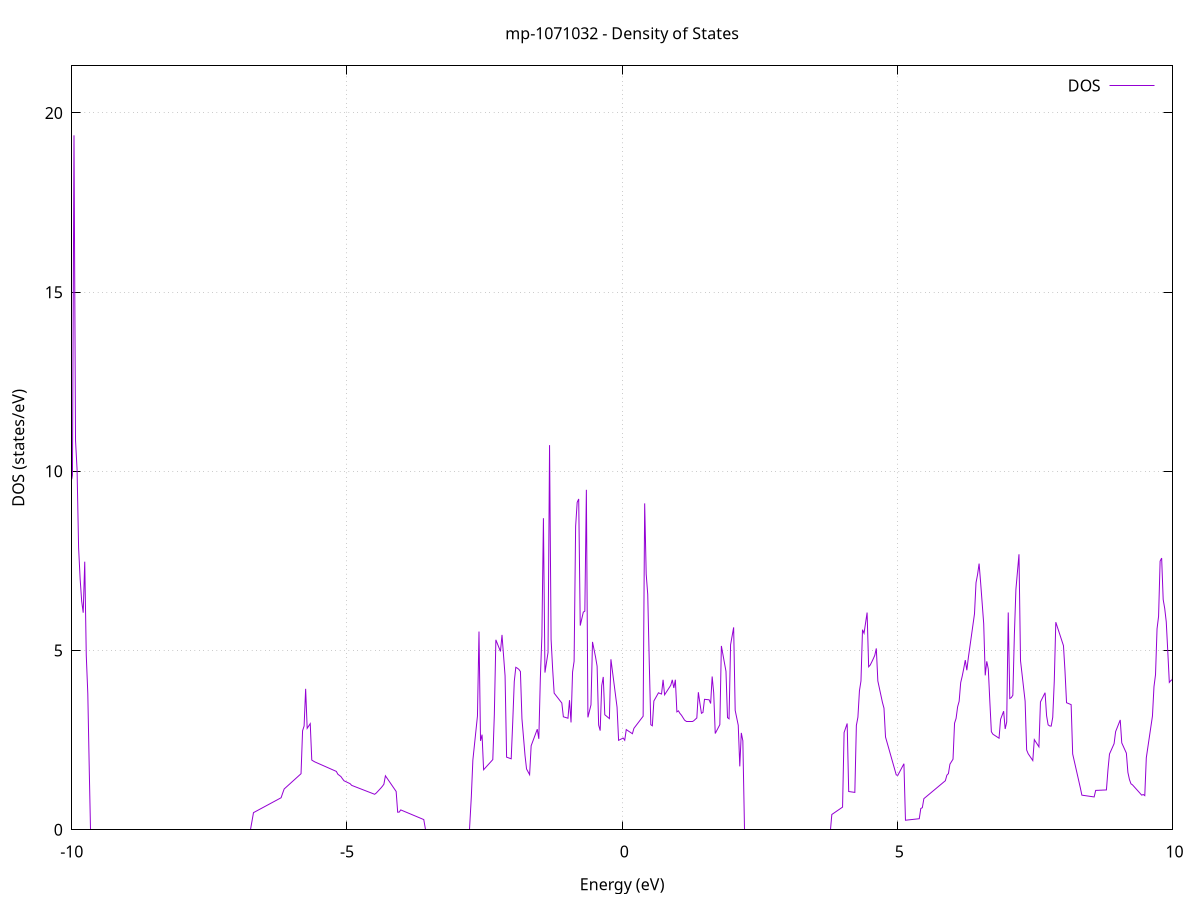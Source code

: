 set title 'mp-1071032 - Density of States'
set xlabel 'Energy (eV)'
set ylabel 'DOS (states/eV)'
set grid
set xrange [-10:10]
set yrange [0:21.313]
set xzeroaxis lt -1
set terminal png size 800,600
set output 'mp-1071032_dos_gnuplot.png'
plot '-' using 1:2 with lines title 'DOS'
-25.318600 0.000000
-25.290700 0.000000
-25.262900 0.000000
-25.235000 0.000000
-25.207100 0.000000
-25.179200 0.000000
-25.151400 0.000000
-25.123500 0.000000
-25.095600 0.000000
-25.067700 0.000000
-25.039900 0.000000
-25.012000 0.000000
-24.984100 0.000000
-24.956300 0.000000
-24.928400 0.000000
-24.900500 0.000000
-24.872600 0.000000
-24.844800 0.000000
-24.816900 0.000000
-24.789000 0.000000
-24.761100 0.000000
-24.733300 0.000000
-24.705400 0.000000
-24.677500 0.000000
-24.649600 0.000000
-24.621800 0.000000
-24.593900 0.000000
-24.566000 0.000000
-24.538100 0.000000
-24.510300 0.000000
-24.482400 0.000000
-24.454500 0.000000
-24.426600 0.000000
-24.398800 0.000000
-24.370900 0.000000
-24.343000 0.000000
-24.315100 0.000000
-24.287300 0.000000
-24.259400 0.000000
-24.231500 0.000000
-24.203600 0.000000
-24.175800 0.000000
-24.147900 0.000000
-24.120000 0.000000
-24.092200 0.000000
-24.064300 0.000000
-24.036400 0.000000
-24.008500 0.000000
-23.980700 0.000000
-23.952800 0.000000
-23.924900 0.000000
-23.897000 0.000000
-23.869200 0.000000
-23.841300 0.000000
-23.813400 0.000000
-23.785500 0.000000
-23.757700 0.000000
-23.729800 0.000000
-23.701900 0.000000
-23.674000 0.000000
-23.646200 0.000000
-23.618300 0.000000
-23.590400 0.000000
-23.562500 0.000000
-23.534700 0.000000
-23.506800 0.000000
-23.478900 0.000000
-23.451000 0.000000
-23.423200 0.000000
-23.395300 0.000000
-23.367400 0.000000
-23.339500 0.000000
-23.311700 0.000000
-23.283800 0.000000
-23.255900 0.000000
-23.228100 0.000000
-23.200200 0.000000
-23.172300 0.000000
-23.144400 0.000000
-23.116600 0.000000
-23.088700 0.000000
-23.060800 0.000000
-23.032900 0.000000
-23.005100 0.000000
-22.977200 0.000000
-22.949300 0.000000
-22.921400 0.000000
-22.893600 0.000000
-22.865700 0.000000
-22.837800 0.000000
-22.809900 0.000000
-22.782100 538.881300
-22.754200 118.197700
-22.726300 0.000000
-22.698400 0.000000
-22.670600 0.000000
-22.642700 0.000000
-22.614800 0.000000
-22.586900 0.000000
-22.559100 0.000000
-22.531200 0.000000
-22.503300 0.000000
-22.475400 0.000000
-22.447600 0.000000
-22.419700 0.000000
-22.391800 0.000000
-22.364000 0.000000
-22.336100 0.000000
-22.308200 0.000000
-22.280300 0.000000
-22.252500 0.000000
-22.224600 0.000000
-22.196700 0.000000
-22.168800 0.000000
-22.141000 0.000000
-22.113100 0.000000
-22.085200 0.000000
-22.057300 0.000000
-22.029500 0.000000
-22.001600 0.000000
-21.973700 0.000000
-21.945800 0.000000
-21.918000 0.000000
-21.890100 0.000000
-21.862200 0.000000
-21.834300 0.000000
-21.806500 0.000000
-21.778600 0.000000
-21.750700 0.000000
-21.722800 0.000000
-21.695000 0.000000
-21.667100 0.000000
-21.639200 0.000000
-21.611300 0.000000
-21.583500 0.000000
-21.555600 0.000000
-21.527700 0.000000
-21.499900 0.000000
-21.472000 0.000000
-21.444100 0.000000
-21.416200 0.000000
-21.388400 0.000000
-21.360500 0.000000
-21.332600 0.000000
-21.304700 0.000000
-21.276900 0.000000
-21.249000 0.000000
-21.221100 0.000000
-21.193200 0.000000
-21.165400 0.000000
-21.137500 0.000000
-21.109600 0.000000
-21.081700 0.000000
-21.053900 0.000000
-21.026000 0.000000
-20.998100 0.000000
-20.970200 0.000000
-20.942400 0.000000
-20.914500 0.000000
-20.886600 0.000000
-20.858700 0.000000
-20.830900 0.000000
-20.803000 0.000000
-20.775100 0.000000
-20.747200 0.000000
-20.719400 0.000000
-20.691500 0.000000
-20.663600 0.000000
-20.635800 0.000000
-20.607900 0.000000
-20.580000 0.000000
-20.552100 0.000000
-20.524300 0.000000
-20.496400 0.000000
-20.468500 0.000000
-20.440600 0.000000
-20.412800 0.000000
-20.384900 0.000000
-20.357000 0.000000
-20.329100 0.000000
-20.301300 0.000000
-20.273400 0.000000
-20.245500 0.000000
-20.217600 0.000000
-20.189800 0.000000
-20.161900 0.000000
-20.134000 0.000000
-20.106100 0.000000
-20.078300 0.000000
-20.050400 0.000000
-20.022500 0.000000
-19.994600 0.000000
-19.966800 0.000000
-19.938900 0.000000
-19.911000 0.000000
-19.883100 0.000000
-19.855300 0.000000
-19.827400 0.000000
-19.799500 0.000000
-19.771700 0.000000
-19.743800 0.000000
-19.715900 0.000000
-19.688000 0.000000
-19.660200 0.000000
-19.632300 0.000000
-19.604400 0.000000
-19.576500 0.000000
-19.548700 0.000000
-19.520800 0.000000
-19.492900 0.000000
-19.465000 0.000000
-19.437200 0.000000
-19.409300 0.000000
-19.381400 0.000000
-19.353500 0.000000
-19.325700 0.000000
-19.297800 0.000000
-19.269900 0.000000
-19.242000 0.000000
-19.214200 0.000000
-19.186300 0.000000
-19.158400 0.000000
-19.130500 0.000000
-19.102700 0.000000
-19.074800 0.000000
-19.046900 0.000000
-19.019000 0.000000
-18.991200 0.000000
-18.963300 0.000000
-18.935400 0.000000
-18.907600 0.000000
-18.879700 0.000000
-18.851800 0.000000
-18.823900 0.000000
-18.796100 0.000000
-18.768200 0.000000
-18.740300 0.000000
-18.712400 0.000000
-18.684600 0.000000
-18.656700 0.000000
-18.628800 0.000000
-18.600900 0.000000
-18.573100 0.000000
-18.545200 0.000000
-18.517300 0.000000
-18.489400 0.000000
-18.461600 0.000000
-18.433700 0.000000
-18.405800 0.000000
-18.377900 0.000000
-18.350100 0.000000
-18.322200 0.000000
-18.294300 0.000000
-18.266400 0.000000
-18.238600 0.000000
-18.210700 0.000000
-18.182800 0.000000
-18.154900 0.000000
-18.127100 0.000000
-18.099200 0.000000
-18.071300 0.000000
-18.043500 0.000000
-18.015600 0.000000
-17.987700 0.000000
-17.959800 0.000000
-17.932000 0.000000
-17.904100 0.000000
-17.876200 0.000000
-17.848300 0.000000
-17.820500 0.000000
-17.792600 0.000000
-17.764700 0.000000
-17.736800 0.000000
-17.709000 0.000000
-17.681100 0.000000
-17.653200 0.000000
-17.625300 0.000000
-17.597500 0.000000
-17.569600 0.000000
-17.541700 0.000000
-17.513800 0.000000
-17.486000 0.000000
-17.458100 0.000000
-17.430200 0.000000
-17.402300 0.000000
-17.374500 0.000000
-17.346600 0.000000
-17.318700 0.000000
-17.290800 0.000000
-17.263000 0.000000
-17.235100 0.000000
-17.207200 0.000000
-17.179400 0.000000
-17.151500 0.000000
-17.123600 0.000000
-17.095700 0.000000
-17.067900 0.000000
-17.040000 0.000000
-17.012100 0.000000
-16.984200 0.000000
-16.956400 0.000000
-16.928500 0.000000
-16.900600 0.000000
-16.872700 0.000000
-16.844900 0.000000
-16.817000 0.000000
-16.789100 0.000000
-16.761200 0.000000
-16.733400 0.000000
-16.705500 0.000000
-16.677600 0.000000
-16.649700 0.000000
-16.621900 0.000000
-16.594000 0.000000
-16.566100 0.000000
-16.538200 0.000000
-16.510400 0.000000
-16.482500 0.000000
-16.454600 0.000000
-16.426700 0.000000
-16.398900 0.000000
-16.371000 0.000000
-16.343100 0.000000
-16.315300 0.000000
-16.287400 0.000000
-16.259500 0.000000
-16.231600 0.000000
-16.203800 0.000000
-16.175900 0.000000
-16.148000 0.000000
-16.120100 0.000000
-16.092300 0.000000
-16.064400 0.000000
-16.036500 0.000000
-16.008600 0.000000
-15.980800 0.000000
-15.952900 0.000000
-15.925000 0.000000
-15.897100 0.000000
-15.869300 0.000000
-15.841400 0.000000
-15.813500 0.000000
-15.785600 0.000000
-15.757800 0.000000
-15.729900 0.000000
-15.702000 0.000000
-15.674100 0.000000
-15.646300 0.000000
-15.618400 0.000000
-15.590500 0.000000
-15.562600 0.000000
-15.534800 0.000000
-15.506900 0.000000
-15.479000 0.000000
-15.451200 0.000000
-15.423300 0.000000
-15.395400 0.000000
-15.367500 0.000000
-15.339700 0.000000
-15.311800 0.000000
-15.283900 0.000000
-15.256000 0.000000
-15.228200 0.000000
-15.200300 0.000000
-15.172400 0.000000
-15.144500 0.000000
-15.116700 0.000000
-15.088800 0.000000
-15.060900 0.000000
-15.033000 0.000000
-15.005200 0.000000
-14.977300 0.000000
-14.949400 0.000000
-14.921500 0.000000
-14.893700 0.000000
-14.865800 0.000000
-14.837900 0.000000
-14.810000 0.000000
-14.782200 0.000000
-14.754300 0.000000
-14.726400 0.000000
-14.698500 0.000000
-14.670700 0.000000
-14.642800 0.000000
-14.614900 0.000000
-14.587100 0.000000
-14.559200 0.000000
-14.531300 0.000000
-14.503400 0.000000
-14.475600 0.000000
-14.447700 0.000000
-14.419800 0.000000
-14.391900 0.000000
-14.364100 0.000000
-14.336200 0.000000
-14.308300 0.000000
-14.280400 0.000000
-14.252600 0.000000
-14.224700 0.000000
-14.196800 0.000000
-14.168900 0.000000
-14.141100 0.000000
-14.113200 0.000000
-14.085300 0.000000
-14.057400 0.000000
-14.029600 0.000000
-14.001700 0.000000
-13.973800 0.000000
-13.945900 0.000000
-13.918100 0.000000
-13.890200 0.000000
-13.862300 0.000000
-13.834400 0.000000
-13.806600 0.000000
-13.778700 0.000000
-13.750800 0.000000
-13.723000 0.000000
-13.695100 0.000000
-13.667200 0.000000
-13.639300 0.000000
-13.611500 0.000000
-13.583600 0.000000
-13.555700 0.000000
-13.527800 0.000000
-13.500000 0.000000
-13.472100 0.000000
-13.444200 0.000000
-13.416300 0.000000
-13.388500 0.000000
-13.360600 0.000000
-13.332700 0.000000
-13.304800 0.000000
-13.277000 0.000000
-13.249100 0.000000
-13.221200 0.000000
-13.193300 0.000000
-13.165500 0.000000
-13.137600 0.000000
-13.109700 0.000000
-13.081800 0.000000
-13.054000 0.000000
-13.026100 0.000000
-12.998200 0.000000
-12.970300 0.000000
-12.942500 0.000000
-12.914600 0.000000
-12.886700 0.000000
-12.858800 0.000000
-12.831000 0.000000
-12.803100 0.000000
-12.775200 0.000000
-12.747400 0.000000
-12.719500 0.000000
-12.691600 0.000000
-12.663700 0.000000
-12.635900 0.000000
-12.608000 0.000000
-12.580100 0.000000
-12.552200 0.000000
-12.524400 0.000000
-12.496500 0.000000
-12.468600 0.000000
-12.440700 0.000000
-12.412900 0.000000
-12.385000 0.000000
-12.357100 0.000000
-12.329200 0.000000
-12.301400 0.000000
-12.273500 0.000000
-12.245600 0.000000
-12.217700 0.000000
-12.189900 0.000000
-12.162000 0.000000
-12.134100 0.554000
-12.106200 0.614600
-12.078400 0.675200
-12.050500 1.282800
-12.022600 1.406500
-11.994700 1.530200
-11.966900 1.653900
-11.939000 1.777600
-11.911100 1.901300
-11.883300 1.749700
-11.855400 1.821900
-11.827500 1.894100
-11.799600 1.694800
-11.771800 1.714100
-11.743900 1.733400
-11.716000 1.752700
-11.688100 1.771900
-11.660300 1.793100
-11.632400 1.821500
-11.604500 1.849900
-11.576600 1.880600
-11.548800 1.918000
-11.520900 1.955400
-11.493000 1.992900
-11.465100 2.035400
-11.437300 2.074600
-11.409400 2.139400
-11.381500 2.184800
-11.353600 2.230300
-11.325800 2.275800
-11.297900 2.321300
-11.270000 2.366700
-11.242100 2.412200
-11.214300 2.448600
-11.186400 2.491100
-11.158500 2.523800
-11.130600 2.559500
-11.102800 2.595200
-11.074900 2.786700
-11.047000 2.761900
-11.019200 2.822400
-10.991300 2.732300
-10.963400 2.642300
-10.935500 2.552200
-10.907700 2.462200
-10.879800 2.372100
-10.851900 2.282100
-10.824000 2.192000
-10.796200 1.897200
-10.768300 1.631500
-10.740400 1.582500
-10.712500 1.546900
-10.684700 1.513900
-10.656800 1.480900
-10.628900 1.447900
-10.601000 1.415000
-10.573200 1.382000
-10.545300 1.349000
-10.517400 1.316100
-10.489500 1.283100
-10.461700 1.250100
-10.433800 1.217100
-10.405900 1.184200
-10.378000 1.151200
-10.350200 1.118200
-10.322300 1.075000
-10.294400 2.442000
-10.266500 2.764300
-10.238700 3.086500
-10.210800 3.408800
-10.182900 3.362700
-10.155100 3.543400
-10.127200 3.724100
-10.099300 5.705600
-10.071400 8.353800
-10.043600 10.025800
-10.015700 9.628800
-9.987800 9.896100
-9.959900 19.375900
-9.932100 10.863700
-9.904200 10.058300
-9.876300 7.865800
-9.848400 6.999800
-9.820600 6.380900
-9.792700 6.056200
-9.764800 7.479800
-9.736900 4.864700
-9.709100 3.798500
-9.681200 1.574900
-9.653300 0.000000
-9.625400 0.000000
-9.597600 0.000000
-9.569700 0.000000
-9.541800 0.000000
-9.513900 0.000000
-9.486100 0.000000
-9.458200 0.000000
-9.430300 0.000000
-9.402400 0.000000
-9.374600 0.000000
-9.346700 0.000000
-9.318800 0.000000
-9.291000 0.000000
-9.263100 0.000000
-9.235200 0.000000
-9.207300 0.000000
-9.179500 0.000000
-9.151600 0.000000
-9.123700 0.000000
-9.095800 0.000000
-9.068000 0.000000
-9.040100 0.000000
-9.012200 0.000000
-8.984300 0.000000
-8.956500 0.000000
-8.928600 0.000000
-8.900700 0.000000
-8.872800 0.000000
-8.845000 0.000000
-8.817100 0.000000
-8.789200 0.000000
-8.761300 0.000000
-8.733500 0.000000
-8.705600 0.000000
-8.677700 0.000000
-8.649800 0.000000
-8.622000 0.000000
-8.594100 0.000000
-8.566200 0.000000
-8.538300 0.000000
-8.510500 0.000000
-8.482600 0.000000
-8.454700 0.000000
-8.426900 0.000000
-8.399000 0.000000
-8.371100 0.000000
-8.343200 0.000000
-8.315400 0.000000
-8.287500 0.000000
-8.259600 0.000000
-8.231700 0.000000
-8.203900 0.000000
-8.176000 0.000000
-8.148100 0.000000
-8.120200 0.000000
-8.092400 0.000000
-8.064500 0.000000
-8.036600 0.000000
-8.008700 0.000000
-7.980900 0.000000
-7.953000 0.000000
-7.925100 0.000000
-7.897200 0.000000
-7.869400 0.000000
-7.841500 0.000000
-7.813600 0.000000
-7.785700 0.000000
-7.757900 0.000000
-7.730000 0.000000
-7.702100 0.000000
-7.674200 0.000000
-7.646400 0.000000
-7.618500 0.000000
-7.590600 0.000000
-7.562800 0.000000
-7.534900 0.000000
-7.507000 0.000000
-7.479100 0.000000
-7.451300 0.000000
-7.423400 0.000000
-7.395500 0.000000
-7.367600 0.000000
-7.339800 0.000000
-7.311900 0.000000
-7.284000 0.000000
-7.256100 0.000000
-7.228300 0.000000
-7.200400 0.000000
-7.172500 0.000000
-7.144600 0.000000
-7.116800 0.000000
-7.088900 0.000000
-7.061000 0.000000
-7.033100 0.000000
-7.005300 0.000000
-6.977400 0.000000
-6.949500 0.000000
-6.921600 0.000000
-6.893800 0.000000
-6.865900 0.000000
-6.838000 0.000000
-6.810100 0.000000
-6.782300 0.000000
-6.754400 0.000000
-6.726500 0.233300
-6.698700 0.478000
-6.670800 0.501100
-6.642900 0.524100
-6.615000 0.547200
-6.587200 0.570300
-6.559300 0.593400
-6.531400 0.616500
-6.503500 0.639600
-6.475700 0.662600
-6.447800 0.685700
-6.419900 0.708800
-6.392000 0.731900
-6.364200 0.755000
-6.336300 0.778100
-6.308400 0.801100
-6.280500 0.824200
-6.252700 0.847300
-6.224800 0.870400
-6.196900 0.893500
-6.169000 1.018900
-6.141200 1.137700
-6.113300 1.176500
-6.085400 1.215300
-6.057500 1.254000
-6.029700 1.292800
-6.001800 1.331600
-5.973900 1.370300
-5.946000 1.409100
-5.918200 1.447900
-5.890300 1.486600
-5.862400 1.525400
-5.834600 1.564200
-5.806700 2.762000
-5.778800 2.895000
-5.750900 3.932900
-5.723100 2.829600
-5.695200 2.895200
-5.667300 2.960900
-5.639400 1.945200
-5.611600 1.917800
-5.583700 1.893500
-5.555800 1.874600
-5.527900 1.855700
-5.500100 1.836800
-5.472200 1.817900
-5.444300 1.799000
-5.416400 1.780100
-5.388600 1.761200
-5.360700 1.742300
-5.332800 1.723400
-5.304900 1.704500
-5.277100 1.685500
-5.249200 1.666600
-5.221300 1.647700
-5.193400 1.628800
-5.165600 1.549900
-5.137700 1.517100
-5.109800 1.484300
-5.081900 1.423100
-5.054100 1.367400
-5.026200 1.347000
-4.998300 1.326500
-4.970500 1.306100
-4.942600 1.285600
-4.914700 1.239100
-4.886800 1.222500
-4.859000 1.205900
-4.831100 1.189300
-4.803200 1.172700
-4.775300 1.156100
-4.747500 1.139500
-4.719600 1.122900
-4.691700 1.106300
-4.663800 1.089700
-4.636000 1.073100
-4.608100 1.056600
-4.580200 1.040000
-4.552300 1.023400
-4.524500 1.006800
-4.496600 0.990200
-4.468700 1.023700
-4.440800 1.069600
-4.413000 1.115400
-4.385100 1.161200
-4.357200 1.212300
-4.329300 1.270100
-4.301500 1.506000
-4.273600 1.443600
-4.245700 1.381200
-4.217800 1.318800
-4.190000 1.256400
-4.162100 1.194000
-4.134200 1.131600
-4.106400 1.069200
-4.078500 0.489800
-4.050600 0.493500
-4.022700 0.554200
-3.994900 0.536200
-3.967000 0.518300
-3.939100 0.500300
-3.911200 0.482400
-3.883400 0.464400
-3.855500 0.446500
-3.827600 0.428500
-3.799700 0.410600
-3.771900 0.392600
-3.744000 0.374700
-3.716100 0.356700
-3.688200 0.338800
-3.660400 0.320800
-3.632500 0.302900
-3.604600 0.284900
-3.576700 0.000000
-3.548900 0.000000
-3.521000 0.000000
-3.493100 0.000000
-3.465200 0.000000
-3.437400 0.000000
-3.409500 0.000000
-3.381600 0.000000
-3.353700 0.000000
-3.325900 0.000000
-3.298000 0.000000
-3.270100 0.000000
-3.242300 0.000000
-3.214400 0.000000
-3.186500 0.000000
-3.158600 0.000000
-3.130800 0.000000
-3.102900 0.000000
-3.075000 0.000000
-3.047100 0.000000
-3.019300 0.000000
-2.991400 0.000000
-2.963500 0.000000
-2.935600 0.000000
-2.907800 0.000000
-2.879900 0.000000
-2.852000 0.000000
-2.824100 0.000000
-2.796300 0.000000
-2.768400 0.000000
-2.740500 0.920300
-2.712600 1.941500
-2.684800 2.352400
-2.656900 2.763300
-2.629000 3.174200
-2.601100 5.530000
-2.573300 2.481400
-2.545400 2.653900
-2.517500 1.674600
-2.489600 1.721900
-2.461800 1.769100
-2.433900 1.816400
-2.406000 1.863600
-2.378200 1.910800
-2.350300 1.958100
-2.322400 3.207800
-2.294500 5.299800
-2.266700 5.192000
-2.238800 5.084100
-2.210900 4.976200
-2.183000 5.437000
-2.155200 4.866200
-2.127300 4.295400
-2.099400 2.025700
-2.071500 2.010700
-2.043700 1.995600
-2.015800 1.980600
-1.987900 3.012100
-1.960000 4.137000
-1.932200 4.533200
-1.904300 4.508700
-1.876400 4.474900
-1.848500 4.416100
-1.820700 3.099300
-1.792800 2.587000
-1.764900 2.074700
-1.737000 1.695900
-1.709200 1.616700
-1.681300 1.537500
-1.653400 2.343400
-1.625500 2.459200
-1.597700 2.574900
-1.569800 2.690700
-1.541900 2.806400
-1.514100 2.537300
-1.486200 4.234700
-1.458300 5.410500
-1.430400 8.693000
-1.402600 4.385400
-1.374700 4.665900
-1.346800 4.946400
-1.318900 10.731600
-1.291100 5.314100
-1.263200 4.494000
-1.235300 3.812400
-1.207400 3.757100
-1.179600 3.701800
-1.151700 3.646500
-1.123800 3.591200
-1.095900 3.535900
-1.068100 3.152100
-1.040200 3.138900
-1.012300 3.125800
-0.984400 3.112600
-0.956600 3.616200
-0.928700 2.994800
-0.900800 4.402100
-0.872900 4.701600
-0.845100 8.467600
-0.817200 9.135400
-0.789300 9.229700
-0.761400 5.697000
-0.733600 5.884800
-0.705700 6.072700
-0.677800 6.099200
-0.650000 9.485600
-0.622100 3.136200
-0.594200 3.310600
-0.566300 3.485000
-0.538500 5.241700
-0.510600 5.028800
-0.482700 4.816000
-0.454800 4.561900
-0.427000 2.921000
-0.399100 2.766000
-0.371200 4.021500
-0.343300 4.264000
-0.315500 3.209700
-0.287600 3.173900
-0.259700 3.138100
-0.231800 3.102300
-0.204000 4.756900
-0.176100 4.422700
-0.148200 4.088500
-0.120300 3.754300
-0.092500 3.420100
-0.064600 2.495800
-0.036700 2.517000
-0.008800 2.538200
0.019000 2.559400
0.046900 2.498400
0.074800 2.795200
0.102700 2.766400
0.130500 2.737600
0.158400 2.708800
0.186300 2.680000
0.214100 2.830300
0.242000 2.886500
0.269900 2.942700
0.297800 2.999000
0.325600 3.055200
0.353500 3.111400
0.381400 3.167600
0.409300 9.106700
0.437100 7.131600
0.465000 6.564900
0.492900 4.658800
0.520800 2.930900
0.548600 2.901500
0.576500 3.593300
0.604400 3.669400
0.632300 3.745600
0.660100 3.821700
0.688000 3.803200
0.715900 3.787900
0.743800 4.184500
0.771600 3.766200
0.799500 3.832400
0.827400 3.898500
0.855300 3.964700
0.883100 4.030800
0.911000 4.183700
0.938900 3.956700
0.966800 4.186000
0.994600 3.290100
1.022500 3.318200
1.050400 3.246000
1.078200 3.195700
1.106100 3.127400
1.134000 3.059100
1.161900 3.015800
1.189700 3.015800
1.217600 3.015800
1.245500 3.015800
1.273400 3.015800
1.301200 3.041700
1.329100 3.080900
1.357000 3.120200
1.384900 3.837600
1.412700 3.532400
1.440600 3.250200
1.468500 3.273400
1.496400 3.639300
1.524200 3.635200
1.552100 3.631100
1.580000 3.627100
1.607900 3.522900
1.635700 4.276500
1.663600 3.820600
1.691500 2.685900
1.719400 2.768500
1.747200 2.851000
1.775100 2.933600
1.803000 5.129400
1.830900 4.893400
1.858700 4.657300
1.886600 4.421300
1.914500 3.129200
1.942300 3.095600
1.970200 5.160200
1.998100 5.403700
2.026000 5.647100
2.053800 3.332000
2.081700 3.123600
2.109600 2.915100
2.137500 1.769600
2.165300 2.702900
2.193200 2.482000
2.221100 0.000000
2.249000 0.000000
2.276800 0.000000
2.304700 0.000000
2.332600 0.000000
2.360500 0.000000
2.388300 0.000000
2.416200 0.000000
2.444100 0.000000
2.472000 0.000000
2.499800 0.000000
2.527700 0.000000
2.555600 0.000000
2.583500 0.000000
2.611300 0.000000
2.639200 0.000000
2.667100 0.000000
2.695000 0.000000
2.722800 0.000000
2.750700 0.000000
2.778600 0.000000
2.806400 0.000000
2.834300 0.000000
2.862200 0.000000
2.890100 0.000000
2.917900 0.000000
2.945800 0.000000
2.973700 0.000000
3.001600 0.000000
3.029400 0.000000
3.057300 0.000000
3.085200 0.000000
3.113100 0.000000
3.140900 0.000000
3.168800 0.000000
3.196700 0.000000
3.224600 0.000000
3.252400 0.000000
3.280300 0.000000
3.308200 0.000000
3.336100 0.000000
3.363900 0.000000
3.391800 0.000000
3.419700 0.000000
3.447600 0.000000
3.475400 0.000000
3.503300 0.000000
3.531200 0.000000
3.559100 0.000000
3.586900 0.000000
3.614800 0.000000
3.642700 0.000000
3.670500 0.000000
3.698400 0.000000
3.726300 0.000000
3.754200 0.000000
3.782000 0.000000
3.809900 0.426300
3.837800 0.455700
3.865700 0.485200
3.893500 0.514600
3.921400 0.544000
3.949300 0.573500
3.977200 0.602900
4.005000 0.632400
4.032900 2.713100
4.060800 2.839300
4.088700 2.965500
4.116500 1.067500
4.144400 1.061300
4.172300 1.055100
4.200200 1.048900
4.228000 1.042700
4.255900 2.910700
4.283800 3.139600
4.311700 3.879000
4.339500 4.151500
4.367400 5.582400
4.395300 5.483000
4.423200 5.771800
4.451000 6.060600
4.478900 4.547600
4.506800 4.593900
4.534600 4.677900
4.562500 4.768300
4.590400 4.866600
4.618300 5.060000
4.646100 4.152000
4.674000 3.952000
4.701900 3.752000
4.729800 3.551900
4.757600 3.392500
4.785500 2.588600
4.813400 2.437500
4.841300 2.286400
4.869100 2.135300
4.897000 1.984100
4.924900 1.833000
4.952800 1.681900
4.980600 1.530800
5.008500 1.518500
5.036400 1.599600
5.064300 1.680600
5.092100 1.761700
5.120000 1.842700
5.147900 0.266500
5.175800 0.271200
5.203600 0.275900
5.231500 0.280600
5.259400 0.285200
5.287300 0.289900
5.315100 0.294600
5.343000 0.299200
5.370900 0.303900
5.398700 0.308600
5.426600 0.594000
5.454500 0.616200
5.482400 0.868100
5.510200 0.903800
5.538100 0.939600
5.566000 0.975400
5.593900 1.011100
5.621700 1.046900
5.649600 1.082600
5.677500 1.118400
5.705400 1.154200
5.733200 1.189900
5.761100 1.225700
5.789000 1.261400
5.816900 1.297200
5.844700 1.333000
5.872600 1.368700
5.900500 1.522800
5.928400 1.568400
5.956200 1.831400
5.984100 1.900400
6.012000 1.969300
6.039900 2.974000
6.067700 3.106400
6.095600 3.430800
6.123500 3.585800
6.151400 4.104400
6.179200 4.285000
6.207100 4.500100
6.235000 4.734400
6.262800 4.451400
6.290700 4.802300
6.318600 5.107900
6.346500 5.413400
6.374300 5.719000
6.402200 6.024600
6.430100 6.893200
6.458000 7.119300
6.485800 7.426300
6.513700 6.897300
6.541600 6.324400
6.569500 5.751600
6.597300 4.307500
6.625200 4.700000
6.653100 4.484700
6.681000 3.579700
6.708800 2.735200
6.736700 2.666900
6.764600 2.638800
6.792500 2.610700
6.820300 2.582600
6.848200 2.554500
6.876100 3.081900
6.904000 3.195300
6.931800 3.308700
6.959700 2.813100
6.987600 3.006800
7.015500 6.063600
7.043300 3.661900
7.071200 3.687800
7.099100 3.753400
7.126900 5.445200
7.154800 6.706200
7.182700 7.196100
7.210600 7.686100
7.238400 4.717700
7.266300 4.341100
7.294200 3.964500
7.322100 3.587900
7.349900 2.225600
7.377800 2.121600
7.405700 2.058300
7.433600 1.994900
7.461400 1.931600
7.489300 2.515000
7.517200 2.447800
7.545100 2.380700
7.572900 2.313500
7.600800 3.566100
7.628700 3.652000
7.656600 3.737800
7.684400 3.823700
7.712300 3.180800
7.740200 2.927700
7.768100 2.897300
7.795900 2.892200
7.823800 3.136400
7.851700 4.141100
7.879600 5.791800
7.907400 5.660600
7.935300 5.529400
7.963200 5.398100
7.991000 5.266900
8.018900 5.135700
8.046800 4.423800
8.074700 3.544800
8.102500 3.527100
8.130400 3.509400
8.158300 3.491600
8.186200 2.115800
8.214000 1.926400
8.241900 1.737100
8.269800 1.547800
8.297700 1.358400
8.325500 1.169100
8.353400 0.965700
8.381300 0.959500
8.409200 0.953300
8.437000 0.947100
8.464900 0.940900
8.492800 0.934700
8.520700 0.928500
8.548500 0.922300
8.576400 0.916100
8.604300 1.098400
8.632200 1.100200
8.660000 1.102100
8.687900 1.104000
8.715800 1.105900
8.743700 1.107800
8.771500 1.109700
8.799400 1.111600
8.827300 1.670700
8.855100 2.112700
8.883000 2.209400
8.910900 2.306100
8.938800 2.402800
8.966600 2.738800
8.994500 2.847400
9.022400 2.955900
9.050300 3.064400
9.078100 2.424300
9.106000 2.329000
9.133900 2.233600
9.161800 2.138300
9.189600 1.602200
9.217500 1.402600
9.245400 1.282600
9.273300 1.252900
9.301100 1.205200
9.329000 1.157600
9.356900 1.109900
9.384800 1.062200
9.412600 1.014500
9.440500 0.966800
9.468400 0.983300
9.496300 0.953400
9.524100 2.009400
9.552000 2.300000
9.579900 2.590600
9.607800 2.881200
9.635600 3.171800
9.663500 3.992100
9.691400 4.326000
9.719200 5.606600
9.747100 5.955000
9.775000 7.496300
9.802900 7.580600
9.830700 6.425000
9.858600 6.174300
9.886500 5.802800
9.914400 4.972800
9.942200 4.111800
9.970100 4.162700
9.998000 4.193200
10.025900 5.836800
10.053700 5.544500
10.081600 5.252300
10.109500 3.210700
10.137400 3.220400
10.165200 3.230000
10.193100 3.239700
10.221000 3.249400
10.248900 3.310900
10.276700 9.020000
10.304600 3.254600
10.332500 3.091100
10.360400 2.927500
10.388200 2.763900
10.416100 2.902200
10.444000 3.161600
10.471900 3.154100
10.499700 3.031000
10.527600 2.908000
10.555500 2.784900
10.583400 2.661800
10.611200 2.667800
10.639100 3.039800
10.667000 3.150700
10.694800 3.261600
10.722700 4.416000
10.750600 6.285200
10.778500 6.065800
10.806300 5.846400
10.834200 4.796400
10.862100 4.711500
10.890000 3.035700
10.917800 3.163200
10.945700 3.290600
10.973600 3.418100
11.001500 3.545500
11.029300 4.464600
11.057200 4.222700
11.085100 3.980800
11.113000 4.881200
11.140800 4.955300
11.168700 4.741900
11.196600 4.903100
11.224500 6.477800
11.252300 6.562900
11.280200 3.534200
11.308100 3.345500
11.336000 2.243400
11.363800 2.158100
11.391700 3.933000
11.419600 4.480400
11.447500 4.181400
11.475300 4.204000
11.503200 3.670700
11.531100 3.539500
11.558900 3.408200
11.586800 3.292400
11.614700 3.199800
11.642600 3.107300
11.670400 3.049700
11.698300 3.011300
11.726200 5.352500
11.754100 5.740500
11.781900 2.168700
11.809800 2.277500
11.837700 2.386300
11.865600 2.495100
11.893400 2.552400
11.921300 2.643400
11.949200 3.014700
11.977100 3.080200
12.004900 4.306000
12.032800 4.256300
12.060700 4.206600
12.088600 4.191900
12.116400 4.473900
12.144300 4.781900
12.172200 4.107800
12.200100 4.507900
12.227900 6.010400
12.255800 5.827300
12.283700 5.794100
12.311600 5.338400
12.339400 5.310600
12.367300 5.282800
12.395200 3.935300
12.423000 3.936400
12.450900 3.657600
12.478800 3.760300
12.506700 4.011700
12.534500 4.263100
12.562400 5.082800
12.590300 5.594300
12.618200 6.831100
12.646000 6.940100
12.673900 11.158400
12.701800 6.783800
12.729700 5.382800
12.757500 4.990600
12.785400 4.618400
12.813300 3.798600
12.841200 3.567200
12.869000 3.442200
12.896900 3.401600
12.924800 3.361000
12.952700 3.128200
12.980500 3.095900
13.008400 2.627000
13.036300 2.648200
13.064200 2.669500
13.092000 21.440500
13.119900 1.712000
13.147800 1.769000
13.175700 1.825900
13.203500 1.882800
13.231400 1.939700
13.259300 1.996600
13.287100 2.691700
13.315000 2.871100
13.342900 3.050500
13.370800 3.398700
13.398600 3.705000
13.426500 4.011400
13.454400 8.169700
13.482300 4.662800
13.510100 5.055900
13.538000 5.983100
13.565900 5.861100
13.593800 5.631600
13.621600 5.398900
13.649500 5.250000
13.677400 5.119300
13.705300 4.988500
13.733100 4.527400
13.761000 4.318800
13.788900 3.129900
13.816800 3.039700
13.844600 2.949400
13.872500 2.859200
13.900400 2.876500
13.928300 2.440000
13.956100 2.223200
13.984000 2.193300
14.011900 2.163400
14.039800 2.133500
14.067600 2.103600
14.095500 2.073700
14.123400 2.046000
14.151200 2.027200
14.179100 2.008300
14.207000 2.345400
14.234900 3.217300
14.262700 3.660300
14.290600 4.103300
14.318500 4.392000
14.346400 4.842400
14.374200 5.292800
14.402100 7.174800
14.430000 12.750600
14.457900 5.354600
14.485700 5.281000
14.513600 5.290900
14.541500 5.352500
14.569400 5.414100
14.597200 5.475600
14.625100 8.482300
14.653000 5.152800
14.680900 4.924400
14.708700 4.696300
14.736600 4.468200
14.764500 4.070000
14.792400 3.926200
14.820200 3.581200
14.848100 3.457400
14.876000 3.333600
14.903900 2.571600
14.931700 3.366700
14.959600 3.610400
14.987500 3.854000
15.015300 4.097700
15.043200 4.137600
15.071100 4.350000
15.099000 4.361200
15.126800 4.372400
15.154700 4.383700
15.182600 4.891300
15.210500 4.729100
15.238300 4.781200
15.266200 7.541000
15.294100 3.270100
15.322000 3.211800
15.349800 3.153500
15.377700 3.095300
15.405600 3.011000
15.433500 2.986500
15.461300 2.433100
15.489200 2.413100
15.517100 2.021600
15.545000 2.019300
15.572800 2.017000
15.600700 2.014700
15.628600 2.012400
15.656500 2.120400
15.684300 3.347300
15.712200 3.405500
15.740100 3.855600
15.768000 3.898600
15.795800 3.941600
15.823700 3.984600
15.851600 3.181000
15.879400 3.193200
15.907300 3.205400
15.935200 3.672300
15.963100 3.624900
15.990900 3.577400
16.018800 3.715300
16.046700 4.514900
16.074600 4.679900
16.102400 3.776900
16.130300 3.964900
16.158200 4.135900
16.186100 4.306800
16.213900 4.477800
16.241800 4.648800
16.269700 5.539800
16.297600 5.520400
16.325400 3.746200
16.353300 3.695200
16.381200 3.644300
16.409100 4.036300
16.436900 4.020000
16.464800 4.987700
16.492700 4.633900
16.520600 4.547600
16.548400 4.461200
16.576300 4.458900
16.604200 8.060700
16.632100 5.321800
16.659900 5.359800
16.687800 5.397800
16.715700 4.564500
16.743500 4.374500
16.771400 4.344500
16.799300 4.314600
16.827200 4.284700
16.855000 4.510000
16.882900 6.779500
16.910800 7.222300
16.938700 4.526400
16.966500 5.800000
16.994400 6.525100
17.022300 6.482700
17.050200 6.747800
17.078000 5.776200
17.105900 5.605500
17.133800 5.434800
17.161700 6.107600
17.189500 6.025500
17.217400 5.943400
17.245300 5.760200
17.273200 5.679000
17.301000 5.597700
17.328900 5.608500
17.356800 4.683500
17.384700 4.311700
17.412500 3.665300
17.440400 3.554800
17.468300 4.657500
17.496200 4.921600
17.524000 5.185600
17.551900 5.269600
17.579800 5.320000
17.607600 3.656300
17.635500 3.531100
17.663400 3.322000
17.691300 4.262900
17.719100 4.209400
17.747000 4.156000
17.774900 4.378900
17.802800 5.586700
17.830600 5.624500
17.858500 5.662300
17.886400 5.700100
17.914300 3.338200
17.942100 3.327600
17.970000 3.316900
17.997900 2.869800
18.025800 3.048100
18.053600 4.045300
18.081500 2.953200
18.109400 2.951000
18.137300 2.948500
18.165100 3.355700
18.193000 3.885200
18.220900 3.182900
18.248800 2.661600
18.276600 2.618900
18.304500 2.576200
18.332400 2.533500
18.360300 8.311900
18.388100 4.262300
18.416000 4.310700
18.443900 3.536600
18.471700 3.590500
18.499600 3.644400
18.527500 3.698200
18.555400 3.752100
18.583200 3.806000
18.611100 4.359400
18.639000 6.136300
18.666900 5.955600
18.694700 5.775000
18.722600 4.102400
18.750500 5.013600
18.778400 5.158900
18.806200 11.018400
18.834100 5.585800
18.862000 5.610600
18.889900 5.114600
18.917700 4.386600
18.945600 5.236000
18.973500 5.261900
19.001400 5.287800
19.029200 6.746700
19.057100 6.279800
19.085000 5.810900
19.112900 5.559500
19.140700 5.491200
19.168600 5.276800
19.196500 4.565800
19.224400 4.122100
19.252200 3.079300
19.280100 3.005400
19.308000 4.435600
19.335800 4.723900
19.363700 5.012200
19.391600 5.300400
19.419500 3.030400
19.447300 2.913100
19.475200 15.972600
19.503100 3.393300
19.531000 3.285100
19.558800 3.177000
19.586700 3.558500
19.614600 4.680700
19.642500 5.177500
19.670300 5.110700
19.698200 5.058100
19.726100 5.045600
19.754000 4.235200
19.781800 4.241500
19.809700 4.247800
19.837600 5.065300
19.865500 5.312800
19.893300 4.409400
19.921200 4.008300
19.949100 3.948700
19.977000 3.929900
20.004800 4.490500
20.032700 4.978700
20.060600 5.844900
20.088500 5.164600
20.116300 5.155100
20.144200 5.145600
20.172100 5.136100
20.199900 5.126600
20.227800 5.117100
20.255700 5.419200
20.283600 5.127400
20.311400 4.769000
20.339300 4.096100
20.367200 4.054800
20.395100 4.120800
20.422900 4.186700
20.450800 4.781800
20.478700 4.876800
20.506600 4.971400
20.534400 5.066000
20.562300 5.125800
20.590200 5.060300
20.618100 4.994700
20.645900 4.955900
20.673800 4.941300
20.701700 4.735300
20.729600 4.846500
20.757400 4.715400
20.785300 4.449100
20.813200 4.355600
20.841100 4.469400
20.868900 4.583200
20.896800 4.698100
20.924700 8.558000
20.952600 4.132500
20.980400 4.216000
21.008300 4.216500
21.036200 4.217000
21.064000 4.404400
21.091900 14.984100
21.119800 6.549900
21.147700 6.046800
21.175500 5.988900
21.203400 5.930900
21.231300 5.873000
21.259200 5.815000
21.287000 6.797400
21.314900 6.547600
21.342800 4.566700
21.370700 4.541600
21.398500 4.925900
21.426400 4.821600
21.454300 4.717500
21.482200 4.516100
21.510000 4.546200
21.537900 4.576300
21.565800 4.606400
21.593700 4.636500
21.621500 4.666600
21.649400 6.537300
21.677300 5.481500
21.705200 4.697700
21.733000 4.721400
21.760900 5.110500
21.788800 7.559700
21.816700 6.315600
21.844500 4.269900
21.872400 5.914400
21.900300 6.442500
21.928100 7.339900
21.956000 6.663200
21.983900 5.275200
22.011800 5.314300
22.039600 4.931000
22.067500 5.007100
22.095400 4.728100
22.123300 4.973100
22.151100 4.150700
22.179000 3.335200
22.206900 3.225800
22.234800 3.233000
22.262600 3.240200
22.290500 3.247400
22.318400 3.254600
22.346300 5.105200
22.374100 5.395900
22.402000 5.686500
22.429900 2.750200
22.457800 2.770200
22.485600 5.154500
22.513500 4.542400
22.541400 4.487600
22.569300 4.432800
22.597100 4.524700
22.625000 4.335000
22.652900 5.132900
22.680800 4.658300
22.708600 5.536500
22.736500 7.407300
22.764400 8.200700
22.792200 7.394100
22.820100 6.135200
22.848000 5.180100
22.875900 8.337700
22.903700 8.519000
22.931600 4.843800
22.959500 5.040700
22.987400 4.316000
23.015200 4.661200
23.043100 5.500200
23.071000 5.177700
23.098900 4.697400
23.126700 5.448700
23.154600 3.690700
23.182500 6.240200
23.210400 7.127100
23.238200 3.215100
23.266100 3.795400
23.294000 5.148900
23.321900 4.469400
23.349700 4.161500
23.377600 4.704200
23.405500 4.594300
23.433400 5.265600
23.461200 5.281900
23.489100 5.328500
23.517000 5.375000
23.544900 5.421600
23.572700 4.735900
23.600600 4.722500
23.628500 3.904700
23.656300 3.942300
23.684200 3.980000
23.712100 4.017700
23.740000 4.593300
23.767800 4.610900
23.795700 4.628500
23.823600 4.042800
23.851500 4.124200
23.879300 11.383600
23.907200 5.365000
23.935100 5.569600
23.963000 6.718400
23.990800 6.736300
24.018700 4.618700
24.046600 3.732600
24.074500 4.074300
24.102300 3.566200
24.130200 3.693100
24.158100 5.630600
24.186000 5.366600
24.213800 5.102700
24.241700 4.838800
24.269600 4.961400
24.297500 3.529300
24.325300 3.363500
24.353200 3.637400
24.381100 3.068100
24.409000 3.093300
24.436800 3.118600
24.464700 3.143800
24.492600 4.435000
24.520400 4.160900
24.548300 4.566300
24.576200 4.971700
24.604100 4.879600
24.631900 4.846600
24.659800 4.834800
24.687700 4.900200
24.715600 5.107500
24.743400 4.333400
24.771300 4.206400
24.799200 4.010300
24.827100 4.058000
24.854900 4.105700
24.882800 5.220500
24.910700 5.162900
24.938600 5.105400
24.966400 5.047800
24.994300 4.776300
25.022200 5.554000
25.050100 5.500400
25.077900 4.650600
25.105800 4.504300
25.133700 4.358000
25.161600 4.211700
25.189400 5.550100
25.217300 4.710200
25.245200 4.737200
25.273100 4.764100
25.300900 4.791000
25.328800 4.436400
25.356700 5.128000
25.384500 5.066800
25.412400 5.066400
25.440300 5.458400
25.468200 6.794700
25.496000 6.891000
25.523900 5.636600
25.551800 5.765800
25.579700 5.895100
25.607500 5.823400
25.635400 5.149500
25.663300 5.107500
25.691200 5.087700
25.719000 6.234800
25.746900 6.073600
25.774800 5.008700
25.802700 4.771400
25.830500 4.324900
25.858400 3.504800
25.886300 3.572100
25.914200 3.639300
25.942000 3.706600
25.969900 3.773900
25.997800 3.841100
26.025700 3.908400
26.053500 3.975700
26.081400 4.042900
26.109300 4.110200
26.137200 5.155400
26.165000 5.717000
26.192900 5.477700
26.220800 6.000800
26.248600 6.043700
26.276500 6.086700
26.304400 5.089700
26.332300 5.095500
26.360100 5.720400
26.388000 5.830600
26.415900 5.940700
26.443800 6.050900
26.471600 5.050900
26.499500 4.666900
26.527400 4.273500
26.555300 4.215900
26.583100 3.852200
26.611000 3.290000
26.638900 3.216700
26.666800 3.143500
26.694600 3.070200
26.722500 3.268700
26.750400 3.323500
26.778300 5.772000
26.806100 5.896900
26.834000 6.518400
26.861900 7.304000
26.889800 6.785200
26.917600 6.025500
26.945500 4.490900
26.973400 12.684000
27.001300 6.009000
27.029100 6.282700
27.057000 6.877600
27.084900 5.662600
27.112700 6.181300
27.140600 6.162400
27.168500 6.075900
27.196400 5.989300
27.224200 5.902700
27.252100 5.917500
27.280000 5.423300
27.307900 5.693200
27.335700 5.475100
27.363600 5.258500
27.391500 5.126800
27.419400 4.661800
27.447200 4.618600
27.475100 5.273000
27.503000 5.363600
27.530900 5.239200
27.558700 5.644500
27.586600 6.382000
27.614500 5.411000
27.642400 5.186300
27.670200 5.074400
27.698100 4.964100
27.726000 4.855500
27.753900 4.748500
27.781700 5.712000
27.809600 4.816800
27.837500 3.899200
27.865400 2.977100
27.893200 0.471200
27.921100 0.000000
27.949000 0.000000
27.976800 0.000000
28.004700 0.000000
28.032600 0.000000
28.060500 0.000000
28.088300 0.000000
28.116200 0.000000
28.144100 0.000000
28.172000 0.000000
28.199800 0.000000
28.227700 0.000000
28.255600 0.000000
28.283500 0.000000
28.311300 0.000000
28.339200 0.000000
28.367100 0.000000
28.395000 0.000000
28.422800 0.000000
28.450700 0.000000
28.478600 0.000000
28.506500 0.000000
28.534300 0.000000
28.562200 0.000000
28.590100 0.000000
28.618000 0.000000
28.645800 0.000000
28.673700 0.000000
28.701600 0.000000
28.729500 0.000000
28.757300 0.000000
28.785200 0.000000
28.813100 0.000000
28.840900 0.000000
28.868800 0.000000
28.896700 0.000000
28.924600 0.000000
28.952400 0.000000
28.980300 0.000000
29.008200 0.000000
29.036100 0.000000
29.063900 0.000000
29.091800 0.000000
29.119700 0.000000
29.147600 0.000000
29.175400 0.000000
29.203300 0.000000
29.231200 0.000000
29.259100 0.000000
29.286900 0.000000
29.314800 0.000000
29.342700 0.000000
29.370600 0.000000
29.398400 0.000000
29.426300 0.000000
29.454200 0.000000
29.482100 0.000000
29.509900 0.000000
29.537800 0.000000
29.565700 0.000000
29.593600 0.000000
29.621400 0.000000
29.649300 0.000000
29.677200 0.000000
29.705000 0.000000
29.732900 0.000000
29.760800 0.000000
29.788700 0.000000
29.816500 0.000000
29.844400 0.000000
29.872300 0.000000
29.900200 0.000000
29.928000 0.000000
29.955900 0.000000
29.983800 0.000000
30.011700 0.000000
30.039500 0.000000
30.067400 0.000000
30.095300 0.000000
30.123200 0.000000
30.151000 0.000000
30.178900 0.000000
30.206800 0.000000
30.234700 0.000000
30.262500 0.000000
30.290400 0.000000
30.318300 0.000000
30.346200 0.000000
30.374000 0.000000
30.401900 0.000000
30.429800 0.000000
e
